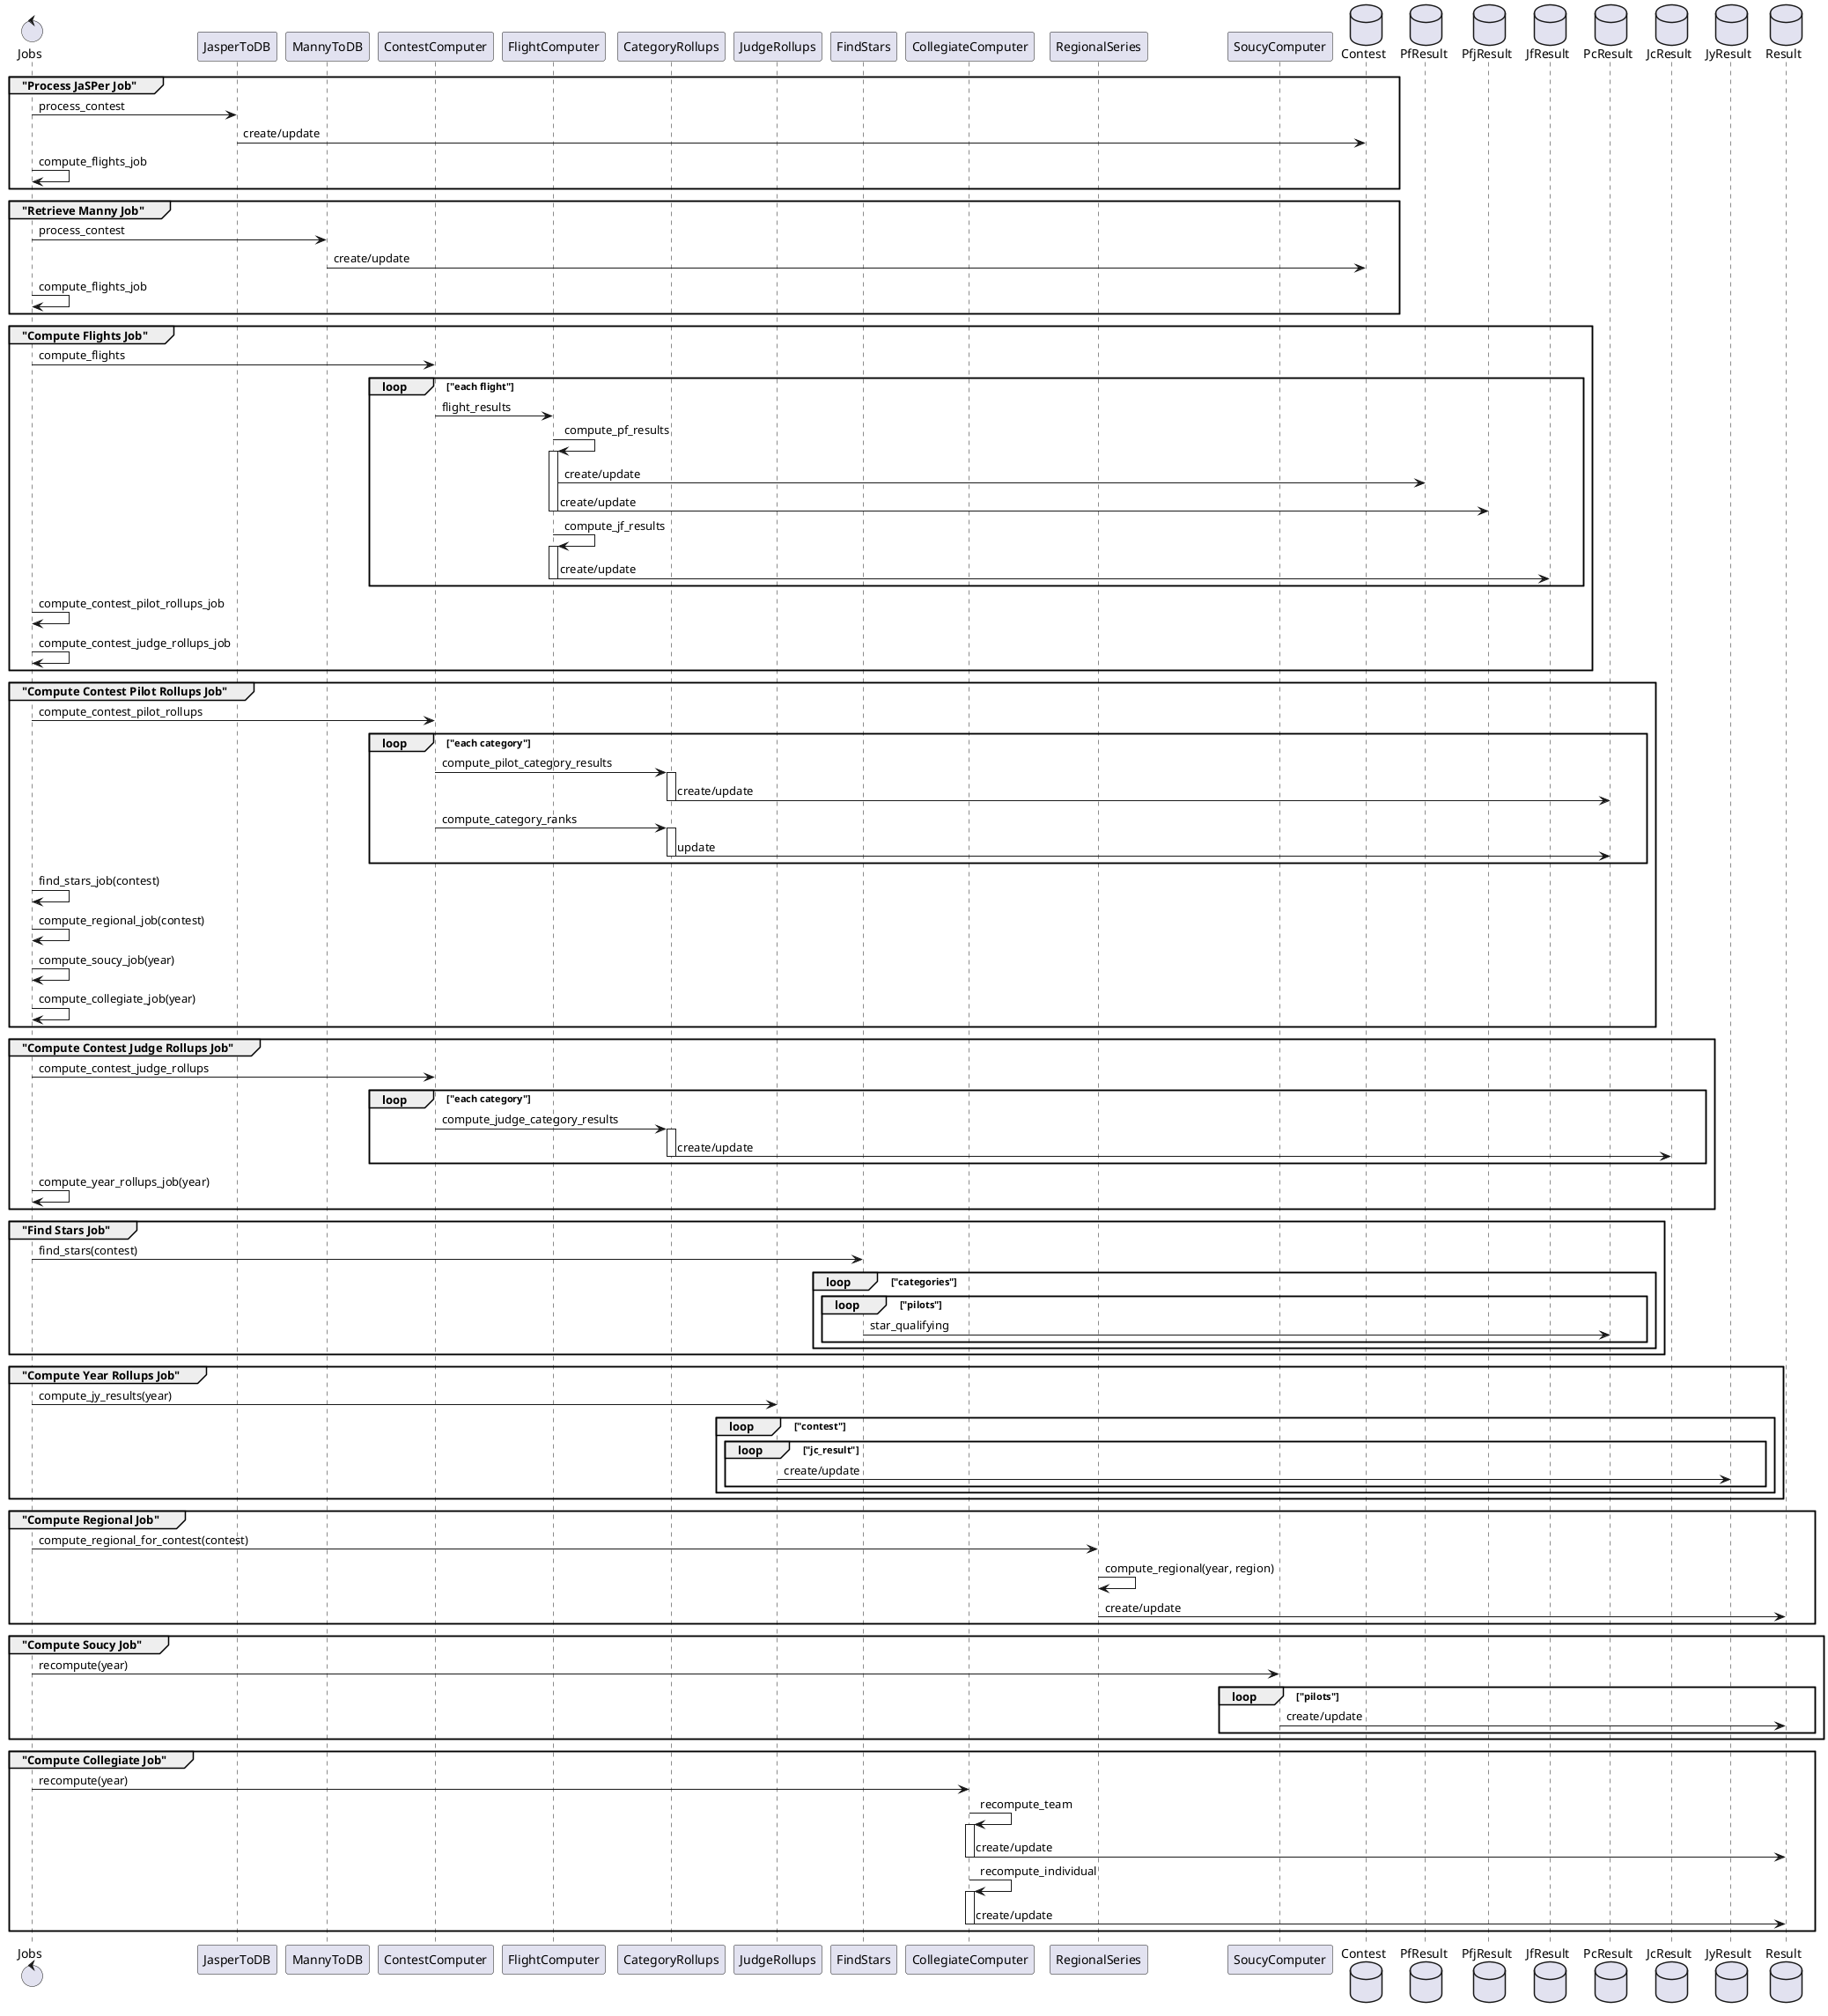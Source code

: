 @startuml
  control Jobs
  participant JasperToDB
  participant MannyToDB
  participant ContestComputer as CC
  participant FlightComputer as FC
  participant CategoryRollups as CR
  participant JudgeRollups as JR
  participant FindStars as Stars
  participant CollegiateComputer as Coll
  participant RegionalSeries as Regional
  participant SoucyComputer as Soucy
  database Contest
  database PfResult as PF
  database PfjResult as PFJ
  database JfResult as JF
  database PcResult as PC
  database JcResult as JC
  database JyResult as JY
  database Result

  group "Process JaSPer Job"
    Jobs -> JasperToDB : process_contest
    JasperToDB -> Contest : create/update
    Jobs -> Jobs : compute_flights_job
  end

  group "Retrieve Manny Job"
    Jobs -> MannyToDB : process_contest
    MannyToDB -> Contest : create/update
    Jobs -> Jobs : compute_flights_job
  end

  group "Compute Flights Job"
    Jobs -> CC : compute_flights
    loop "each flight"
      CC -> FC : flight_results
      FC -> FC : compute_pf_results
      activate FC
        FC -> PF : create/update
        FC -> PFJ : create/update
      deactivate FC
      FC -> FC : compute_jf_results
      activate FC
        FC -> JF : create/update
      deactivate FC
    end
    Jobs -> Jobs : compute_contest_pilot_rollups_job
    Jobs -> Jobs : compute_contest_judge_rollups_job
  end

  group "Compute Contest Pilot Rollups Job"
    Jobs -> CC : compute_contest_pilot_rollups
    loop "each category"
      CC -> CR : compute_pilot_category_results
      activate CR
        CR -> PC : create/update
      deactivate CR
      CC -> CR : compute_category_ranks
      activate CR
        CR -> PC : update
      deactivate CR
    end
    Jobs -> Jobs : find_stars_job(contest)
    Jobs -> Jobs : compute_regional_job(contest)
    Jobs -> Jobs : compute_soucy_job(year)
    Jobs -> Jobs : compute_collegiate_job(year)
  end

  group "Compute Contest Judge Rollups Job"
    Jobs -> CC : compute_contest_judge_rollups
    loop "each category"
      CC -> CR : compute_judge_category_results
      activate CR
        CR -> JC : create/update
      deactivate CR
    end
    Jobs -> Jobs : compute_year_rollups_job(year)
  end

  group "Find Stars Job"
    Jobs -> Stars : find_stars(contest)
    loop "categories"
      loop "pilots"
        Stars -> PC : star_qualifying
      end
    end
  end

  group "Compute Year Rollups Job"
    Jobs -> JR : compute_jy_results(year)
    loop "contest"
      loop "jc_result"
        JR -> JY : create/update
      end
    end
  end

  group "Compute Regional Job"
    Jobs -> Regional : compute_regional_for_contest(contest)
    Regional -> Regional : compute_regional(year, region)
    Regional -> Result : create/update
  end

  group "Compute Soucy Job"
    Jobs -> Soucy : recompute(year)
    loop "pilots"
      Soucy -> Result : create/update
    end
  end

  group "Compute Collegiate Job"
    Jobs -> Coll : recompute(year)
    Coll -> Coll : recompute_team
    activate Coll
      Coll -> Result : create/update
    deactivate Coll
    Coll -> Coll : recompute_individual
    activate Coll
      Coll -> Result : create/update
    deactivate Coll
  end

@enduml
